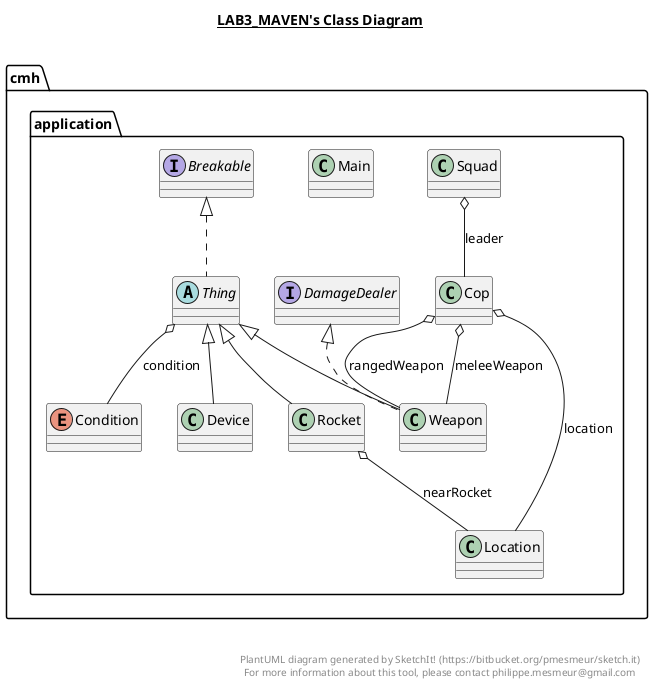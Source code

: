 @startuml

title __LAB3_MAVEN's Class Diagram__\n

  namespace cmh.application {
    interface cmh.application.Breakable {
    }
  }
  

  namespace cmh.application {
    enum Condition {
    }
  }
  

  namespace cmh.application {
    class cmh.application.Cop {
    }
  }
  

  namespace cmh.application {
    interface cmh.application.DamageDealer {
    }
  }
  

  namespace cmh.application {
    class cmh.application.Device {
    }
  }
  

  namespace cmh.application {
    class cmh.application.Location {
    }
  }
  

  namespace cmh.application {
    class cmh.application.Main {
    }
  }
  

  namespace cmh.application {
    class cmh.application.Rocket {
    }
  }
  

  namespace cmh.application {
    class cmh.application.Squad {
    }
  }
  

  namespace cmh.application {
    abstract class cmh.application.Thing {
    }
  }
  

  namespace cmh.application {
    class cmh.application.Weapon {
    }
  }
  

  cmh.application.Cop o-- cmh.application.Location : location
  cmh.application.Cop o-- cmh.application.Weapon : meleeWeapon
  cmh.application.Cop o-- cmh.application.Weapon : rangedWeapon
  cmh.application.Device -up-|> cmh.application.Thing
  cmh.application.Rocket -up-|> cmh.application.Thing
  cmh.application.Rocket o-- cmh.application.Location : nearRocket
  cmh.application.Squad o-- cmh.application.Cop : leader
  cmh.application.Thing .up.|> cmh.application.Breakable
  cmh.application.Thing o-- cmh.application.Condition : condition
  cmh.application.Weapon .up.|> cmh.application.DamageDealer
  cmh.application.Weapon -up-|> cmh.application.Thing


right footer


PlantUML diagram generated by SketchIt! (https://bitbucket.org/pmesmeur/sketch.it)
For more information about this tool, please contact philippe.mesmeur@gmail.com
endfooter

@enduml
